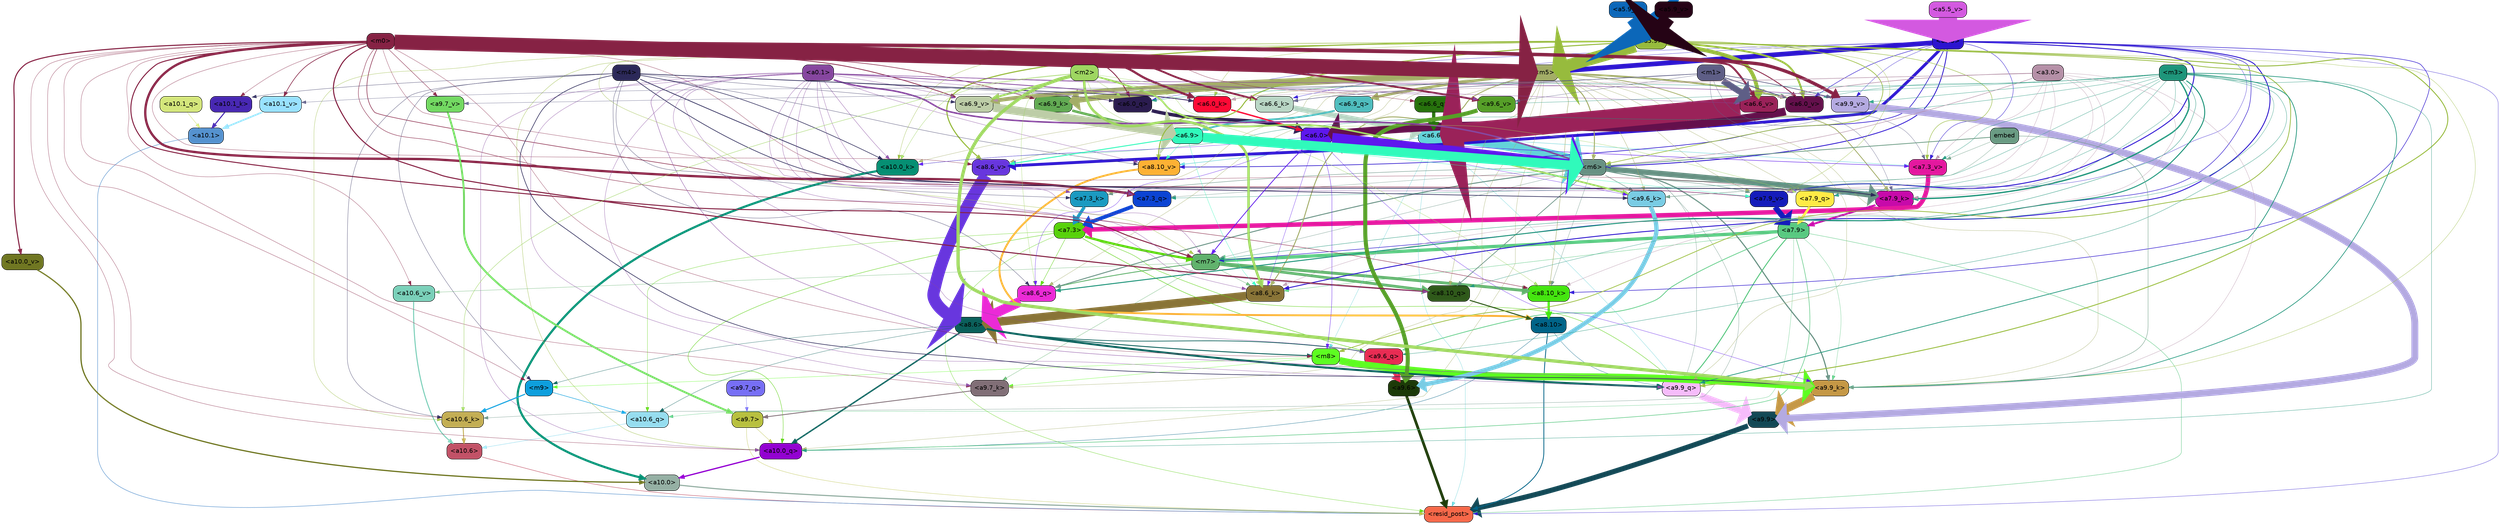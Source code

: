strict digraph "" {
	graph [bgcolor=transparent,
		layout=dot,
		overlap=false,
		splines=true
	];
	"<a10.6>"	[color=black,
		fillcolor="#c25267",
		fontname=Helvetica,
		shape=box,
		style="filled, rounded"];
	"<resid_post>"	[color=black,
		fillcolor="#f76849",
		fontname=Helvetica,
		shape=box,
		style="filled, rounded"];
	"<a10.6>" -> "<resid_post>"	[color="#c25267",
		penwidth=0.9498605728149414];
	"<a10.1>"	[color=black,
		fillcolor="#5592cf",
		fontname=Helvetica,
		shape=box,
		style="filled, rounded"];
	"<a10.1>" -> "<resid_post>"	[color="#5592cf",
		penwidth=1.0084514617919922];
	"<a10.0>"	[color=black,
		fillcolor="#95b0a4",
		fontname=Helvetica,
		shape=box,
		style="filled, rounded"];
	"<a10.0>" -> "<resid_post>"	[color="#95b0a4",
		penwidth=2.5814952850341797];
	"<a9.9>"	[color=black,
		fillcolor="#124855",
		fontname=Helvetica,
		shape=box,
		style="filled, rounded"];
	"<a9.9>" -> "<resid_post>"	[color="#124855",
		penwidth=11.610888481140137];
	"<a9.7>"	[color=black,
		fillcolor="#b8c03f",
		fontname=Helvetica,
		shape=box,
		style="filled, rounded"];
	"<a9.7>" -> "<resid_post>"	[color="#b8c03f",
		penwidth=0.6];
	"<a10.0_q>"	[color=black,
		fillcolor="#9302d1",
		fontname=Helvetica,
		shape=box,
		style="filled, rounded"];
	"<a9.7>" -> "<a10.0_q>"	[color="#b8c03f",
		penwidth=0.6];
	"<a9.6>"	[color=black,
		fillcolor="#1c3a08",
		fontname=Helvetica,
		shape=box,
		style="filled, rounded"];
	"<a9.6>" -> "<resid_post>"	[color="#1c3a08",
		penwidth=6.121421813964844];
	"<a8.10>"	[color=black,
		fillcolor="#016488",
		fontname=Helvetica,
		shape=box,
		style="filled, rounded"];
	"<a8.10>" -> "<resid_post>"	[color="#016488",
		penwidth=1.7841739654541016];
	"<a8.10>" -> "<a10.0_q>"	[color="#016488",
		penwidth=0.6612663269042969];
	"<a9.9_q>"	[color=black,
		fillcolor="#f6bcfb",
		fontname=Helvetica,
		shape=box,
		style="filled, rounded"];
	"<a8.10>" -> "<a9.9_q>"	[color="#016488",
		penwidth=0.6];
	"<a7.9>"	[color=black,
		fillcolor="#59c981",
		fontname=Helvetica,
		shape=box,
		style="filled, rounded"];
	"<a7.9>" -> "<resid_post>"	[color="#59c981",
		penwidth=0.8109169006347656];
	"<a10.6_q>"	[color=black,
		fillcolor="#96ddef",
		fontname=Helvetica,
		shape=box,
		style="filled, rounded"];
	"<a7.9>" -> "<a10.6_q>"	[color="#59c981",
		penwidth=0.6];
	"<a7.9>" -> "<a10.0_q>"	[color="#59c981",
		penwidth=1.19378662109375];
	"<m7>"	[color=black,
		fillcolor="#61b26d",
		fontname=Helvetica,
		shape=box,
		style="filled, rounded"];
	"<a7.9>" -> "<m7>"	[color="#59c981",
		penwidth=7.3899383544921875];
	"<a7.9>" -> "<a9.9_q>"	[color="#59c981",
		penwidth=2.1764984130859375];
	"<a9.6_q>"	[color=black,
		fillcolor="#e82c53",
		fontname=Helvetica,
		shape=box,
		style="filled, rounded"];
	"<a7.9>" -> "<a9.6_q>"	[color="#59c981",
		penwidth=1.6184196472167969];
	"<a9.9_k>"	[color=black,
		fillcolor="#c59846",
		fontname=Helvetica,
		shape=box,
		style="filled, rounded"];
	"<a7.9>" -> "<a9.9_k>"	[color="#59c981",
		penwidth=0.6];
	"<a8.6_k>"	[color=black,
		fillcolor="#897437",
		fontname=Helvetica,
		shape=box,
		style="filled, rounded"];
	"<a7.9>" -> "<a8.6_k>"	[color="#59c981",
		penwidth=0.7570610046386719];
	"<a7.3>"	[color=black,
		fillcolor="#58d20c",
		fontname=Helvetica,
		shape=box,
		style="filled, rounded"];
	"<a7.3>" -> "<resid_post>"	[color="#58d20c",
		penwidth=0.6];
	"<a7.3>" -> "<a10.6_q>"	[color="#58d20c",
		penwidth=0.6];
	"<a7.3>" -> "<a10.0_q>"	[color="#58d20c",
		penwidth=0.8208656311035156];
	"<a7.3>" -> "<m7>"	[color="#58d20c",
		penwidth=5.189311981201172];
	"<a7.3>" -> "<a9.9_q>"	[color="#58d20c",
		penwidth=0.8119163513183594];
	"<a7.3>" -> "<a9.6_q>"	[color="#58d20c",
		penwidth=0.9649925231933594];
	"<a8.6_q>"	[color=black,
		fillcolor="#eb2ad6",
		fontname=Helvetica,
		shape=box,
		style="filled, rounded"];
	"<a7.3>" -> "<a8.6_q>"	[color="#58d20c",
		penwidth=0.7801322937011719];
	"<a6.6>"	[color=black,
		fillcolor="#63d3d9",
		fontname=Helvetica,
		shape=box,
		style="filled, rounded"];
	"<a6.6>" -> "<resid_post>"	[color="#63d3d9",
		penwidth=0.6];
	"<m6>"	[color=black,
		fillcolor="#679183",
		fontname=Helvetica,
		shape=box,
		style="filled, rounded"];
	"<a6.6>" -> "<m6>"	[color="#63d3d9",
		penwidth=21.6163272857666];
	"<m8>"	[color=black,
		fillcolor="#5dfd21",
		fontname=Helvetica,
		shape=box,
		style="filled, rounded"];
	"<a6.6>" -> "<m8>"	[color="#63d3d9",
		penwidth=0.6];
	"<a6.6>" -> "<a9.9_q>"	[color="#63d3d9",
		penwidth=0.6];
	"<a8.10_v>"	[color=black,
		fillcolor="#fdb134",
		fontname=Helvetica,
		shape=box,
		style="filled, rounded"];
	"<a6.6>" -> "<a8.10_v>"	[color="#63d3d9",
		penwidth=1.0661506652832031];
	"<a7.3_v>"	[color=black,
		fillcolor="#e4189f",
		fontname=Helvetica,
		shape=box,
		style="filled, rounded"];
	"<a6.6>" -> "<a7.3_v>"	[color="#63d3d9",
		penwidth=0.8506813049316406];
	"<a5.5>"	[color=black,
		fillcolor="#2c14cf",
		fontname=Helvetica,
		shape=box,
		style="filled, rounded"];
	"<a5.5>" -> "<resid_post>"	[color="#2c14cf",
		penwidth=0.6];
	"<m5>"	[color=black,
		fillcolor="#a3ad67",
		fontname=Helvetica,
		shape=box,
		style="filled, rounded"];
	"<a5.5>" -> "<m5>"	[color="#2c14cf",
		penwidth=10.773042678833008];
	"<a5.5>" -> "<m6>"	[color="#2c14cf",
		penwidth=1.8430671691894531];
	"<a5.5>" -> "<m7>"	[color="#2c14cf",
		penwidth=1.0865592956542969];
	"<a9.9_v>"	[color=black,
		fillcolor="#b4aae1",
		fontname=Helvetica,
		shape=box,
		style="filled, rounded"];
	"<a5.5>" -> "<a9.9_v>"	[color="#2c14cf",
		penwidth=0.6];
	"<a8.10_k>"	[color=black,
		fillcolor="#44e50f",
		fontname=Helvetica,
		shape=box,
		style="filled, rounded"];
	"<a5.5>" -> "<a8.10_k>"	[color="#2c14cf",
		penwidth=1.1390800476074219];
	"<a5.5>" -> "<a8.6_k>"	[color="#2c14cf",
		penwidth=2.00030517578125];
	"<a5.5>" -> "<a8.10_v>"	[color="#2c14cf",
		penwidth=1.4206085205078125];
	"<a8.6_v>"	[color=black,
		fillcolor="#6836de",
		fontname=Helvetica,
		shape=box,
		style="filled, rounded"];
	"<a5.5>" -> "<a8.6_v>"	[color="#2c14cf",
		penwidth=6.534294128417969];
	"<a7.9_q>"	[color=black,
		fillcolor="#ffeb46",
		fontname=Helvetica,
		shape=box,
		style="filled, rounded"];
	"<a5.5>" -> "<a7.9_q>"	[color="#2c14cf",
		penwidth=0.6];
	"<a7.9_v>"	[color=black,
		fillcolor="#151cbb",
		fontname=Helvetica,
		shape=box,
		style="filled, rounded"];
	"<a5.5>" -> "<a7.9_v>"	[color="#2c14cf",
		penwidth=2.0819549560546875];
	"<a5.5>" -> "<a7.3_v>"	[color="#2c14cf",
		penwidth=0.8107681274414062];
	"<a6.0_q>"	[color=black,
		fillcolor="#2b1c4f",
		fontname=Helvetica,
		shape=box,
		style="filled, rounded"];
	"<a5.5>" -> "<a6.0_q>"	[color="#2c14cf",
		penwidth=0.6];
	"<a6.6_k>"	[color=black,
		fillcolor="#b9d6c5",
		fontname=Helvetica,
		shape=box,
		style="filled, rounded"];
	"<a5.5>" -> "<a6.6_k>"	[color="#2c14cf",
		penwidth=0.6];
	"<a6.0_v>"	[color=black,
		fillcolor="#64104c",
		fontname=Helvetica,
		shape=box,
		style="filled, rounded"];
	"<a5.5>" -> "<a6.0_v>"	[color="#2c14cf",
		penwidth=0.9978408813476562];
	"<a10.6_q>" -> "<a10.6>"	[color="#96ddef",
		penwidth=0.9244728088378906];
	"<a10.1_q>"	[color=black,
		fillcolor="#d4e67b",
		fontname=Helvetica,
		shape=box,
		style="filled, rounded"];
	"<a10.1_q>" -> "<a10.1>"	[color="#d4e67b",
		penwidth=0.9268798828125];
	"<a10.0_q>" -> "<a10.0>"	[color="#9302d1",
		penwidth=2.905670166015625];
	"<a10.6_k>"	[color=black,
		fillcolor="#c3ae54",
		fontname=Helvetica,
		shape=box,
		style="filled, rounded"];
	"<a10.6_k>" -> "<a10.6>"	[color="#c3ae54",
		penwidth=2.0319366455078125];
	"<a10.1_k>"	[color=black,
		fillcolor="#4828b3",
		fontname=Helvetica,
		shape=box,
		style="filled, rounded"];
	"<a10.1_k>" -> "<a10.1>"	[color="#4828b3",
		penwidth=2.4037628173828125];
	"<a10.0_k>"	[color=black,
		fillcolor="#068f73",
		fontname=Helvetica,
		shape=box,
		style="filled, rounded"];
	"<a10.0_k>" -> "<a10.0>"	[color="#068f73",
		penwidth=4.9319305419921875];
	"<a10.6_v>"	[color=black,
		fillcolor="#7ad0b9",
		fontname=Helvetica,
		shape=box,
		style="filled, rounded"];
	"<a10.6_v>" -> "<a10.6>"	[color="#7ad0b9",
		penwidth=2.290935516357422];
	"<a10.1_v>"	[color=black,
		fillcolor="#98e1ff",
		fontname=Helvetica,
		shape=box,
		style="filled, rounded"];
	"<a10.1_v>" -> "<a10.1>"	[color="#98e1ff",
		penwidth=3.6398468017578125];
	"<a10.0_v>"	[color=black,
		fillcolor="#707722",
		fontname=Helvetica,
		shape=box,
		style="filled, rounded"];
	"<a10.0_v>" -> "<a10.0>"	[color="#707722",
		penwidth=2.7666168212890625];
	"<m9>"	[color=black,
		fillcolor="#0e9fdd",
		fontname=Helvetica,
		shape=box,
		style="filled, rounded"];
	"<m9>" -> "<a10.6_q>"	[color="#0e9fdd",
		penwidth=1.0384025573730469];
	"<m9>" -> "<a10.6_k>"	[color="#0e9fdd",
		penwidth=2.371124267578125];
	"<a8.6>"	[color=black,
		fillcolor="#0b605b",
		fontname=Helvetica,
		shape=box,
		style="filled, rounded"];
	"<a8.6>" -> "<a10.6_q>"	[color="#0b605b",
		penwidth=0.6];
	"<a8.6>" -> "<a10.0_q>"	[color="#0b605b",
		penwidth=3.1841888427734375];
	"<a8.6>" -> "<m9>"	[color="#0b605b",
		penwidth=0.6];
	"<a8.6>" -> "<m8>"	[color="#0b605b",
		penwidth=1.972564697265625];
	"<a8.6>" -> "<a9.9_q>"	[color="#0b605b",
		penwidth=4.482503890991211];
	"<a8.6>" -> "<a9.6_q>"	[color="#0b605b",
		penwidth=1.515838623046875];
	"<m5>" -> "<a10.0_q>"	[color="#a3ad67",
		penwidth=0.6];
	"<m5>" -> "<a10.0_k>"	[color="#a3ad67",
		penwidth=0.6];
	"<m5>" -> "<m6>"	[color="#a3ad67",
		penwidth=2.143606185913086];
	"<m5>" -> "<a9.9_q>"	[color="#a3ad67",
		penwidth=0.6];
	"<m5>" -> "<a9.9_k>"	[color="#a3ad67",
		penwidth=0.6];
	"<a9.7_k>"	[color=black,
		fillcolor="#816f77",
		fontname=Helvetica,
		shape=box,
		style="filled, rounded"];
	"<m5>" -> "<a9.7_k>"	[color="#a3ad67",
		penwidth=0.6];
	"<a9.6_k>"	[color=black,
		fillcolor="#79cce4",
		fontname=Helvetica,
		shape=box,
		style="filled, rounded"];
	"<m5>" -> "<a9.6_k>"	[color="#a3ad67",
		penwidth=0.7197036743164062];
	"<a8.10_q>"	[color=black,
		fillcolor="#2f591a",
		fontname=Helvetica,
		shape=box,
		style="filled, rounded"];
	"<m5>" -> "<a8.10_q>"	[color="#a3ad67",
		penwidth=0.7198371887207031];
	"<m5>" -> "<a8.6_q>"	[color="#a3ad67",
		penwidth=0.6];
	"<m5>" -> "<a8.10_k>"	[color="#a3ad67",
		penwidth=0.9238471984863281];
	"<m5>" -> "<a8.6_k>"	[color="#a3ad67",
		penwidth=2.1219520568847656];
	"<m5>" -> "<a8.6_v>"	[color="#a3ad67",
		penwidth=0.6];
	"<m5>" -> "<a7.9_q>"	[color="#a3ad67",
		penwidth=0.6];
	"<a7.9_k>"	[color=black,
		fillcolor="#c70aaa",
		fontname=Helvetica,
		shape=box,
		style="filled, rounded"];
	"<m5>" -> "<a7.9_k>"	[color="#a3ad67",
		penwidth=1.7779998779296875];
	"<a7.3_k>"	[color=black,
		fillcolor="#1b9ac1",
		fontname=Helvetica,
		shape=box,
		style="filled, rounded"];
	"<m5>" -> "<a7.3_k>"	[color="#a3ad67",
		penwidth=0.6];
	"<m5>" -> "<a7.9_v>"	[color="#a3ad67",
		penwidth=0.6];
	"<a6.9_q>"	[color=black,
		fillcolor="#4fbdbe",
		fontname=Helvetica,
		shape=box,
		style="filled, rounded"];
	"<m5>" -> "<a6.9_q>"	[color="#a3ad67",
		penwidth=5.935678482055664];
	"<a6.6_q>"	[color=black,
		fillcolor="#27720d",
		fontname=Helvetica,
		shape=box,
		style="filled, rounded"];
	"<m5>" -> "<a6.6_q>"	[color="#a3ad67",
		penwidth=0.6];
	"<a6.9_k>"	[color=black,
		fillcolor="#62aa53",
		fontname=Helvetica,
		shape=box,
		style="filled, rounded"];
	"<m5>" -> "<a6.9_k>"	[color="#a3ad67",
		penwidth=12.203306198120117];
	"<a6.0_k>"	[color=black,
		fillcolor="#fd0a35",
		fontname=Helvetica,
		shape=box,
		style="filled, rounded"];
	"<m5>" -> "<a6.0_k>"	[color="#a3ad67",
		penwidth=0.6867179870605469];
	"<a6.9_v>"	[color=black,
		fillcolor="#bdcda7",
		fontname=Helvetica,
		shape=box,
		style="filled, rounded"];
	"<m5>" -> "<a6.9_v>"	[color="#a3ad67",
		penwidth=8.809343338012695];
	"<m5>" -> "<a6.0_v>"	[color="#a3ad67",
		penwidth=3.8560523986816406];
	"<a5.9>"	[color=black,
		fillcolor="#97bb3d",
		fontname=Helvetica,
		shape=box,
		style="filled, rounded"];
	"<a5.9>" -> "<a10.0_q>"	[color="#97bb3d",
		penwidth=0.6463394165039062];
	"<a5.9>" -> "<a10.6_k>"	[color="#97bb3d",
		penwidth=0.6];
	"<a5.9>" -> "<a10.0_k>"	[color="#97bb3d",
		penwidth=0.6];
	"<a5.9>" -> "<m5>"	[color="#97bb3d",
		penwidth=27.929821968078613];
	"<a5.9>" -> "<m6>"	[color="#97bb3d",
		penwidth=1.4513568878173828];
	"<a5.9>" -> "<m7>"	[color="#97bb3d",
		penwidth=0.6];
	"<a5.9>" -> "<m8>"	[color="#97bb3d",
		penwidth=1.6550712585449219];
	"<a5.9>" -> "<a9.9_q>"	[color="#97bb3d",
		penwidth=2.019031524658203];
	"<a5.9>" -> "<a9.9_k>"	[color="#97bb3d",
		penwidth=0.6];
	"<a5.9>" -> "<a8.10_v>"	[color="#97bb3d",
		penwidth=2.2765426635742188];
	"<a5.9>" -> "<a8.6_v>"	[color="#97bb3d",
		penwidth=2.4934005737304688];
	"<a5.9>" -> "<a7.9_v>"	[color="#97bb3d",
		penwidth=0.6];
	"<a5.9>" -> "<a7.3_v>"	[color="#97bb3d",
		penwidth=0.9861984252929688];
	"<a5.9>" -> "<a6.0_k>"	[color="#97bb3d",
		penwidth=0.6];
	"<a6.6_v>"	[color=black,
		fillcolor="#9a2259",
		fontname=Helvetica,
		shape=box,
		style="filled, rounded"];
	"<a5.9>" -> "<a6.6_v>"	[color="#97bb3d",
		penwidth=8.623922348022461];
	"<a5.9>" -> "<a6.0_v>"	[color="#97bb3d",
		penwidth=4.239973068237305];
	"<m3>"	[color=black,
		fillcolor="#1e957a",
		fontname=Helvetica,
		shape=box,
		style="filled, rounded"];
	"<m3>" -> "<a10.0_q>"	[color="#1e957a",
		penwidth=0.6597442626953125];
	"<m3>" -> "<a10.0_k>"	[color="#1e957a",
		penwidth=0.6506614685058594];
	"<m3>" -> "<m7>"	[color="#1e957a",
		penwidth=0.7659339904785156];
	"<m3>" -> "<a9.9_q>"	[color="#1e957a",
		penwidth=1.6276321411132812];
	"<m3>" -> "<a9.6_q>"	[color="#1e957a",
		penwidth=0.6724472045898438];
	"<m3>" -> "<a9.9_k>"	[color="#1e957a",
		penwidth=1.4574642181396484];
	"<m3>" -> "<a9.6_k>"	[color="#1e957a",
		penwidth=0.6];
	"<m3>" -> "<a9.9_v>"	[color="#1e957a",
		penwidth=0.6589469909667969];
	"<a9.6_v>"	[color=black,
		fillcolor="#569f28",
		fontname=Helvetica,
		shape=box,
		style="filled, rounded"];
	"<m3>" -> "<a9.6_v>"	[color="#1e957a",
		penwidth=0.6];
	"<m3>" -> "<a8.10_q>"	[color="#1e957a",
		penwidth=0.6];
	"<m3>" -> "<a8.6_q>"	[color="#1e957a",
		penwidth=2.1676406860351562];
	"<m3>" -> "<a7.9_q>"	[color="#1e957a",
		penwidth=0.6];
	"<a7.3_q>"	[color=black,
		fillcolor="#0c44d3",
		fontname=Helvetica,
		shape=box,
		style="filled, rounded"];
	"<m3>" -> "<a7.3_q>"	[color="#1e957a",
		penwidth=0.6];
	"<m3>" -> "<a7.9_k>"	[color="#1e957a",
		penwidth=2.978912353515625];
	"<m3>" -> "<a7.9_v>"	[color="#1e957a",
		penwidth=0.6];
	"<m3>" -> "<a7.3_v>"	[color="#1e957a",
		penwidth=0.6];
	"<m3>" -> "<a6.0_q>"	[color="#1e957a",
		penwidth=0.6884860992431641];
	"<m3>" -> "<a6.0_v>"	[color="#1e957a",
		penwidth=0.6];
	"<m0>"	[color=black,
		fillcolor="#862244",
		fontname=Helvetica,
		shape=box,
		style="filled, rounded"];
	"<m0>" -> "<a10.0_q>"	[color="#862244",
		penwidth=0.6];
	"<m0>" -> "<a10.6_k>"	[color="#862244",
		penwidth=0.6];
	"<m0>" -> "<a10.1_k>"	[color="#862244",
		penwidth=0.6];
	"<m0>" -> "<a10.6_v>"	[color="#862244",
		penwidth=0.6];
	"<m0>" -> "<a10.1_v>"	[color="#862244",
		penwidth=1.3360328674316406];
	"<m0>" -> "<a10.0_v>"	[color="#862244",
		penwidth=2.4083595275878906];
	"<m0>" -> "<m9>"	[color="#862244",
		penwidth=0.6];
	"<m0>" -> "<m5>"	[color="#862244",
		penwidth=33.441712856292725];
	"<m0>" -> "<m7>"	[color="#862244",
		penwidth=2.224945068359375];
	"<m0>" -> "<m8>"	[color="#862244",
		penwidth=0.6];
	"<m0>" -> "<a9.7_k>"	[color="#862244",
		penwidth=0.6];
	"<m0>" -> "<a9.6_k>"	[color="#862244",
		penwidth=0.6];
	"<m0>" -> "<a9.9_v>"	[color="#862244",
		penwidth=7.537467956542969];
	"<a9.7_v>"	[color=black,
		fillcolor="#73d962",
		fontname=Helvetica,
		shape=box,
		style="filled, rounded"];
	"<m0>" -> "<a9.7_v>"	[color="#862244",
		penwidth=0.8575286865234375];
	"<m0>" -> "<a9.6_v>"	[color="#862244",
		penwidth=4.1688385009765625];
	"<m0>" -> "<a8.10_q>"	[color="#862244",
		penwidth=2.3761940002441406];
	"<m0>" -> "<a8.10_k>"	[color="#862244",
		penwidth=0.9220962524414062];
	"<m0>" -> "<a8.6_v>"	[color="#862244",
		penwidth=0.6];
	"<m0>" -> "<a7.9_q>"	[color="#862244",
		penwidth=0.6];
	"<m0>" -> "<a7.3_q>"	[color="#862244",
		penwidth=5.264301300048828];
	"<m0>" -> "<a7.9_v>"	[color="#862244",
		penwidth=1.2114486694335938];
	"<m0>" -> "<a6.6_q>"	[color="#862244",
		penwidth=0.6273632049560547];
	"<m0>" -> "<a6.0_q>"	[color="#862244",
		penwidth=1.8900203704833984];
	"<m0>" -> "<a6.9_k>"	[color="#862244",
		penwidth=1.2153072357177734];
	"<m0>" -> "<a6.6_k>"	[color="#862244",
		penwidth=4.234254837036133];
	"<m0>" -> "<a6.0_k>"	[color="#862244",
		penwidth=5.01750373840332];
	"<m0>" -> "<a6.9_v>"	[color="#862244",
		penwidth=1.6340084075927734];
	"<m0>" -> "<a6.6_v>"	[color="#862244",
		penwidth=4.314628601074219];
	"<m0>" -> "<a6.0_v>"	[color="#862244",
		penwidth=1.9309234619140625];
	"<a0.1>"	[color=black,
		fillcolor="#86469f",
		fontname=Helvetica,
		shape=box,
		style="filled, rounded"];
	"<a0.1>" -> "<a10.0_q>"	[color="#86469f",
		penwidth=0.6];
	"<a0.1>" -> "<a10.0_k>"	[color="#86469f",
		penwidth=0.6768684387207031];
	"<a0.1>" -> "<m6>"	[color="#86469f",
		penwidth=3.4290084838867188];
	"<a0.1>" -> "<m7>"	[color="#86469f",
		penwidth=0.6];
	"<a0.1>" -> "<a9.9_q>"	[color="#86469f",
		penwidth=0.6];
	"<a0.1>" -> "<a9.6_q>"	[color="#86469f",
		penwidth=0.6];
	"<a0.1>" -> "<a9.9_k>"	[color="#86469f",
		penwidth=0.81341552734375];
	"<a0.1>" -> "<a9.7_k>"	[color="#86469f",
		penwidth=0.6];
	"<a0.1>" -> "<a9.9_v>"	[color="#86469f",
		penwidth=1.062591552734375];
	"<a0.1>" -> "<a9.6_v>"	[color="#86469f",
		penwidth=0.6];
	"<a0.1>" -> "<a8.10_q>"	[color="#86469f",
		penwidth=0.6];
	"<a0.1>" -> "<a8.6_k>"	[color="#86469f",
		penwidth=0.6];
	"<a0.1>" -> "<a8.10_v>"	[color="#86469f",
		penwidth=0.6];
	"<a0.1>" -> "<a7.3_q>"	[color="#86469f",
		penwidth=0.6];
	"<a0.1>" -> "<a7.3_k>"	[color="#86469f",
		penwidth=0.6];
	"<a0.1>" -> "<a7.9_v>"	[color="#86469f",
		penwidth=0.6];
	"<a0.1>" -> "<a6.0_q>"	[color="#86469f",
		penwidth=0.6];
	"<a0.1>" -> "<a6.0_k>"	[color="#86469f",
		penwidth=1.7027435302734375];
	"<a0.1>" -> "<a6.9_v>"	[color="#86469f",
		penwidth=0.6];
	"<a0.1>" -> "<a6.6_v>"	[color="#86469f",
		penwidth=0.6];
	"<m6>" -> "<a10.6_k>"	[color="#679183",
		penwidth=0.6];
	"<m6>" -> "<m7>"	[color="#679183",
		penwidth=0.6];
	"<m6>" -> "<a9.9_q>"	[color="#679183",
		penwidth=0.6];
	"<m6>" -> "<a9.9_k>"	[color="#679183",
		penwidth=2.533975601196289];
	"<m6>" -> "<a9.6_k>"	[color="#679183",
		penwidth=0.9471282958984375];
	"<m6>" -> "<a8.10_q>"	[color="#679183",
		penwidth=1.4854621887207031];
	"<m6>" -> "<a8.6_q>"	[color="#679183",
		penwidth=2.0796165466308594];
	"<m6>" -> "<a8.10_k>"	[color="#679183",
		penwidth=0.6];
	"<m6>" -> "<a7.9_q>"	[color="#679183",
		penwidth=1.9016571044921875];
	"<m6>" -> "<a7.3_q>"	[color="#679183",
		penwidth=0.6];
	"<m6>" -> "<a7.9_k>"	[color="#679183",
		penwidth=12.277053833007812];
	"<m6>" -> "<a7.3_k>"	[color="#679183",
		penwidth=0.8951148986816406];
	"<m6>" -> "<a7.9_v>"	[color="#679183",
		penwidth=0.8897933959960938];
	"<m4>"	[color=black,
		fillcolor="#2c2959",
		fontname=Helvetica,
		shape=box,
		style="filled, rounded"];
	"<m4>" -> "<a10.6_k>"	[color="#2c2959",
		penwidth=0.6];
	"<m4>" -> "<a10.1_k>"	[color="#2c2959",
		penwidth=0.6];
	"<m4>" -> "<a10.0_k>"	[color="#2c2959",
		penwidth=1.230804443359375];
	"<m4>" -> "<m9>"	[color="#2c2959",
		penwidth=0.6];
	"<m4>" -> "<a9.9_k>"	[color="#2c2959",
		penwidth=1.3186264038085938];
	"<m4>" -> "<a9.6_k>"	[color="#2c2959",
		penwidth=1.3722038269042969];
	"<m4>" -> "<a8.6_q>"	[color="#2c2959",
		penwidth=0.6];
	"<m4>" -> "<a8.10_v>"	[color="#2c2959",
		penwidth=0.6];
	"<m4>" -> "<a7.9_k>"	[color="#2c2959",
		penwidth=1.5913276672363281];
	"<m4>" -> "<a7.3_k>"	[color="#2c2959",
		penwidth=0.6];
	"<m4>" -> "<a6.0_q>"	[color="#2c2959",
		penwidth=0.6];
	"<m4>" -> "<a6.0_k>"	[color="#2c2959",
		penwidth=1.4652233123779297];
	"<m4>" -> "<a6.9_v>"	[color="#2c2959",
		penwidth=0.6];
	"<m2>"	[color=black,
		fillcolor="#9ed661",
		fontname=Helvetica,
		shape=box,
		style="filled, rounded"];
	"<m2>" -> "<a10.6_k>"	[color="#9ed661",
		penwidth=0.8380241394042969];
	"<m2>" -> "<a10.0_k>"	[color="#9ed661",
		penwidth=0.6622200012207031];
	"<m2>" -> "<a9.9_k>"	[color="#9ed661",
		penwidth=7.476325988769531];
	"<m2>" -> "<a9.6_k>"	[color="#9ed661",
		penwidth=3.761505126953125];
	"<m2>" -> "<a8.6_q>"	[color="#9ed661",
		penwidth=0.6];
	"<m2>" -> "<a8.10_k>"	[color="#9ed661",
		penwidth=0.6];
	"<m2>" -> "<a8.6_k>"	[color="#9ed661",
		penwidth=5.699577331542969];
	"<m2>" -> "<a7.9_q>"	[color="#9ed661",
		penwidth=0.6];
	"<m2>" -> "<a6.0_q>"	[color="#9ed661",
		penwidth=0.6];
	"<m2>" -> "<a6.6_k>"	[color="#9ed661",
		penwidth=0.6];
	"<m2>" -> "<a6.9_v>"	[color="#9ed661",
		penwidth=4.3256072998046875];
	"<a6.0>"	[color=black,
		fillcolor="#5e17ed",
		fontname=Helvetica,
		shape=box,
		style="filled, rounded"];
	"<a6.0>" -> "<a10.0_k>"	[color="#5e17ed",
		penwidth=0.6];
	"<a6.0>" -> "<m6>"	[color="#5e17ed",
		penwidth=23.31447410583496];
	"<a6.0>" -> "<m7>"	[color="#5e17ed",
		penwidth=1.694061279296875];
	"<a6.0>" -> "<m8>"	[color="#5e17ed",
		penwidth=0.7418403625488281];
	"<a6.0>" -> "<a9.9_k>"	[color="#5e17ed",
		penwidth=0.6];
	"<a6.0>" -> "<a9.6_k>"	[color="#5e17ed",
		penwidth=0.6];
	"<a6.0>" -> "<a8.6_q>"	[color="#5e17ed",
		penwidth=0.6];
	"<a6.0>" -> "<a8.6_k>"	[color="#5e17ed",
		penwidth=0.6];
	"<a6.0>" -> "<a7.3_v>"	[color="#5e17ed",
		penwidth=0.9905738830566406];
	"<m7>" -> "<a10.6_v>"	[color="#61b26d",
		penwidth=0.6];
	"<m7>" -> "<a9.7_k>"	[color="#61b26d",
		penwidth=0.6];
	"<m7>" -> "<a8.10_q>"	[color="#61b26d",
		penwidth=6.2237091064453125];
	"<m7>" -> "<a8.6_q>"	[color="#61b26d",
		penwidth=1.9677276611328125];
	"<m7>" -> "<a8.10_k>"	[color="#61b26d",
		penwidth=6.505390167236328];
	"<m7>" -> "<a8.6_k>"	[color="#61b26d",
		penwidth=0.6821136474609375];
	"<m1>"	[color=black,
		fillcolor="#5e5e86",
		fontname=Helvetica,
		shape=box,
		style="filled, rounded"];
	"<m1>" -> "<a10.1_v>"	[color="#5e5e86",
		penwidth=0.6];
	"<m1>" -> "<a9.9_v>"	[color="#5e5e86",
		penwidth=1.4082679748535156];
	"<m1>" -> "<a9.7_v>"	[color="#5e5e86",
		penwidth=0.6];
	"<m1>" -> "<a9.6_v>"	[color="#5e5e86",
		penwidth=0.6];
	"<m1>" -> "<a7.9_k>"	[color="#5e5e86",
		penwidth=0.6];
	"<m1>" -> "<a7.3_v>"	[color="#5e5e86",
		penwidth=0.6];
	"<m1>" -> "<a6.6_k>"	[color="#5e5e86",
		penwidth=1.0421028137207031];
	"<m1>" -> "<a6.6_v>"	[color="#5e5e86",
		penwidth=14.129535675048828];
	"<m1>" -> "<a6.0_v>"	[color="#5e5e86",
		penwidth=1.93902587890625];
	"<m8>" -> "<m9>"	[color="#5dfd21",
		penwidth=0.6];
	"<m8>" -> "<a9.9_q>"	[color="#5dfd21",
		penwidth=3.073810577392578];
	"<m8>" -> "<a9.9_k>"	[color="#5dfd21",
		penwidth=16.255420684814453];
	"<m8>" -> "<a9.7_k>"	[color="#5dfd21",
		penwidth=0.6];
	"<a9.9_q>" -> "<a9.9>"	[color="#f6bcfb",
		penwidth=15.310546875];
	"<a9.7_q>"	[color=black,
		fillcolor="#776ff5",
		fontname=Helvetica,
		shape=box,
		style="filled, rounded"];
	"<a9.7_q>" -> "<a9.7>"	[color="#776ff5",
		penwidth=0.6];
	"<a9.6_q>" -> "<a9.6>"	[color="#e82c53",
		penwidth=6.823722839355469];
	"<a9.9_k>" -> "<a9.9>"	[color="#c59846",
		penwidth=17.953022003173828];
	"<a9.7_k>" -> "<a9.7>"	[color="#816f77",
		penwidth=1.85101318359375];
	"<a9.6_k>" -> "<a9.6>"	[color="#79cce4",
		penwidth=9.787818908691406];
	"<a9.9_v>" -> "<a9.9>"	[color="#b4aae1",
		penwidth=15.728643417358398];
	"<a9.7_v>" -> "<a9.7>"	[color="#73d962",
		penwidth=4.305488586425781];
	"<a9.6_v>" -> "<a9.6>"	[color="#569f28",
		penwidth=9.212547302246094];
	"<a3.0>"	[color=black,
		fillcolor="#b590a7",
		fontname=Helvetica,
		shape=box,
		style="filled, rounded"];
	"<a3.0>" -> "<m6>"	[color="#b590a7",
		penwidth=1.0663299560546875];
	"<a3.0>" -> "<a9.9_k>"	[color="#b590a7",
		penwidth=0.6];
	"<a3.0>" -> "<a9.6_k>"	[color="#b590a7",
		penwidth=0.6];
	"<a3.0>" -> "<a8.10_k>"	[color="#b590a7",
		penwidth=0.6];
	"<a3.0>" -> "<a8.6_k>"	[color="#b590a7",
		penwidth=0.6];
	"<a3.0>" -> "<a7.9_k>"	[color="#b590a7",
		penwidth=0.6];
	"<a3.0>" -> "<a7.9_v>"	[color="#b590a7",
		penwidth=0.6];
	"<a3.0>" -> "<a7.3_v>"	[color="#b590a7",
		penwidth=0.6];
	"<a3.0>" -> "<a6.0_k>"	[color="#b590a7",
		penwidth=0.6];
	"<a3.0>" -> "<a6.9_v>"	[color="#b590a7",
		penwidth=0.6];
	"<a3.0>" -> "<a6.6_v>"	[color="#b590a7",
		penwidth=1.2425460815429688];
	embed	[color=black,
		fillcolor="#6a9b83",
		fontname=Helvetica,
		shape=box,
		style="filled, rounded"];
	embed -> "<m6>"	[color="#6a9b83",
		penwidth=1.6749610900878906];
	embed -> "<a9.9_k>"	[color="#6a9b83",
		penwidth=0.8602714538574219];
	embed -> "<a9.6_k>"	[color="#6a9b83",
		penwidth=0.6];
	embed -> "<a7.3_v>"	[color="#6a9b83",
		penwidth=0.6];
	"<a8.10_q>" -> "<a8.10>"	[color="#2f591a",
		penwidth=2.2933731079101562];
	"<a8.6_q>" -> "<a8.6>"	[color="#eb2ad6",
		penwidth=22.21251106262207];
	"<a8.10_k>" -> "<a8.10>"	[color="#44e50f",
		penwidth=5.009056091308594];
	"<a8.6_k>" -> "<a8.6>"	[color="#897437",
		penwidth=19.114789962768555];
	"<a8.10_v>" -> "<a8.10>"	[color="#fdb134",
		penwidth=4.248416900634766];
	"<a8.6_v>" -> "<a8.6>"	[color="#6836de",
		penwidth=27.461654663085938];
	"<a6.9>"	[color=black,
		fillcolor="#30fabb",
		fontname=Helvetica,
		shape=box,
		style="filled, rounded"];
	"<a6.9>" -> "<m6>"	[color="#30fabb",
		penwidth=21.47117805480957];
	"<a6.9>" -> "<a8.6_k>"	[color="#30fabb",
		penwidth=0.6];
	"<a6.9>" -> "<a8.10_v>"	[color="#30fabb",
		penwidth=0.6];
	"<a6.9>" -> "<a8.6_v>"	[color="#30fabb",
		penwidth=2.0546798706054688];
	"<a6.9>" -> "<a7.9_v>"	[color="#30fabb",
		penwidth=0.6];
	"<a7.9_q>" -> "<a7.9>"	[color="#ffeb46",
		penwidth=5.6087493896484375];
	"<a7.3_q>" -> "<a7.3>"	[color="#0c44d3",
		penwidth=8.568470001220703];
	"<a7.9_k>" -> "<a7.9>"	[color="#c70aaa",
		penwidth=4.179893493652344];
	"<a7.3_k>" -> "<a7.3>"	[color="#1b9ac1",
		penwidth=7.138481140136719];
	"<a7.9_v>" -> "<a7.9>"	[color="#151cbb",
		penwidth=12.677261352539062];
	"<a7.3_v>" -> "<a7.3>"	[color="#e4189f",
		penwidth=10.205863952636719];
	"<a6.9_q>" -> "<a6.9>"	[color="#4fbdbe",
		penwidth=4.004619598388672];
	"<a6.6_q>" -> "<a6.6>"	[color="#27720d",
		penwidth=7.501697540283203];
	"<a6.0_q>" -> "<a6.0>"	[color="#2b1c4f",
		penwidth=7.7220001220703125];
	"<a6.9_k>" -> "<a6.9>"	[color="#62aa53",
		penwidth=5.597904205322266];
	"<a6.6_k>" -> "<a6.6>"	[color="#b9d6c5",
		penwidth=11.958972930908203];
	"<a6.0_k>" -> "<a6.0>"	[color="#fd0a35",
		penwidth=3.2078399658203125];
	"<a6.9_v>" -> "<a6.9>"	[color="#bdcda7",
		penwidth=19.20796775817871];
	"<a6.6_v>" -> "<a6.6>"	[color="#9a2259",
		penwidth=43.14964985847473];
	"<a6.0_v>" -> "<a6.0>"	[color="#64104c",
		penwidth=18.152097702026367];
	"<a5.9_k>"	[color=black,
		fillcolor="#0c67b9",
		fontname=Helvetica,
		shape=box,
		style="filled, rounded"];
	"<a5.9_k>" -> "<a5.9>"	[color="#0c67b9",
		penwidth=36.25943899154663];
	"<a5.9_v>"	[color=black,
		fillcolor="#250315",
		fontname=Helvetica,
		shape=box,
		style="filled, rounded"];
	"<a5.9_v>" -> "<a5.9>"	[color="#250315",
		penwidth=32.75587797164917];
	"<a5.5_v>"	[color=black,
		fillcolor="#d359e0",
		fontname=Helvetica,
		shape=box,
		style="filled, rounded"];
	"<a5.5_v>" -> "<a5.5>"	[color="#d359e0",
		penwidth=41.64321708679199];
}
